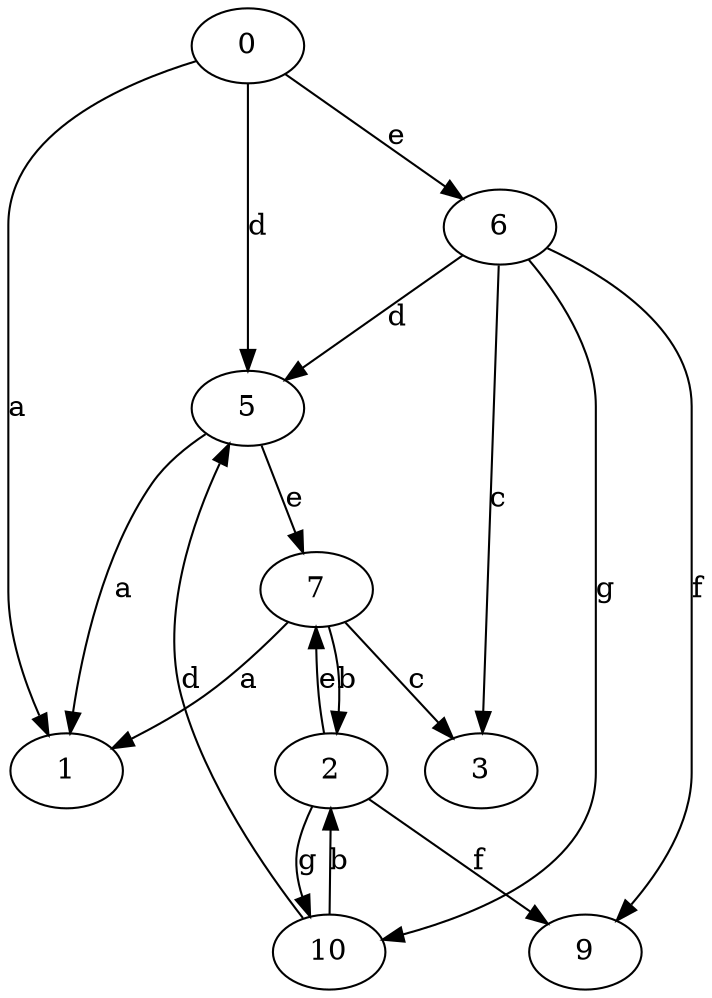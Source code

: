 strict digraph  {
0;
1;
2;
3;
5;
6;
7;
9;
10;
0 -> 1  [label=a];
0 -> 5  [label=d];
0 -> 6  [label=e];
2 -> 7  [label=e];
2 -> 9  [label=f];
2 -> 10  [label=g];
5 -> 1  [label=a];
5 -> 7  [label=e];
6 -> 3  [label=c];
6 -> 5  [label=d];
6 -> 9  [label=f];
6 -> 10  [label=g];
7 -> 1  [label=a];
7 -> 2  [label=b];
7 -> 3  [label=c];
10 -> 2  [label=b];
10 -> 5  [label=d];
}
